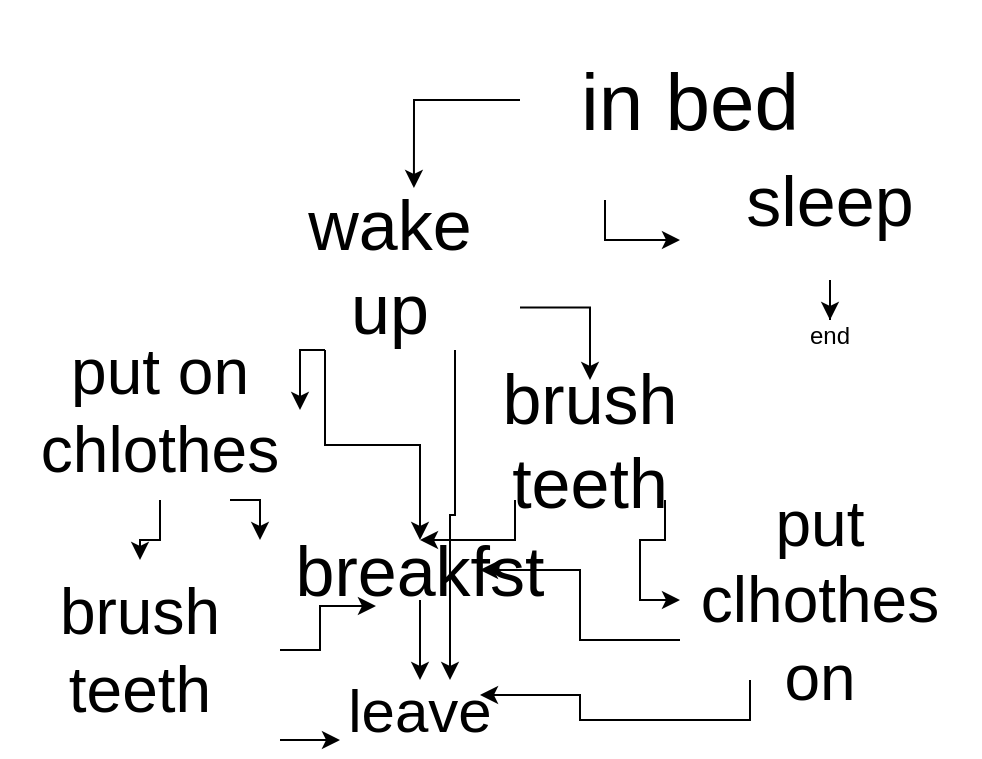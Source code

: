 <mxfile version="24.7.6">
  <diagram name="Page-1" id="m0DZLWlHnyMKIul-0TKN">
    <mxGraphModel dx="794" dy="480" grid="1" gridSize="10" guides="1" tooltips="1" connect="1" arrows="1" fold="1" page="1" pageScale="1" pageWidth="850" pageHeight="1100" math="0" shadow="0">
      <root>
        <mxCell id="0" />
        <mxCell id="1" parent="0" />
        <mxCell id="gr7833agiIxg7N07GOif-3" style="edgeStyle=orthogonalEdgeStyle;rounded=0;orthogonalLoop=1;jettySize=auto;html=1;exitX=0.25;exitY=1;exitDx=0;exitDy=0;entryX=0;entryY=0.75;entryDx=0;entryDy=0;" edge="1" parent="1" source="gr7833agiIxg7N07GOif-1" target="gr7833agiIxg7N07GOif-2">
          <mxGeometry relative="1" as="geometry" />
        </mxCell>
        <mxCell id="gr7833agiIxg7N07GOif-1" value="&lt;font style=&quot;font-size: 40px;&quot;&gt;in bed&lt;/font&gt;" style="text;html=1;align=center;verticalAlign=middle;whiteSpace=wrap;rounded=0;" vertex="1" parent="1">
          <mxGeometry x="300" y="10" width="170" height="100" as="geometry" />
        </mxCell>
        <mxCell id="gr7833agiIxg7N07GOif-20" style="edgeStyle=orthogonalEdgeStyle;rounded=0;orthogonalLoop=1;jettySize=auto;html=1;exitX=0.5;exitY=1;exitDx=0;exitDy=0;" edge="1" parent="1" source="gr7833agiIxg7N07GOif-2" target="gr7833agiIxg7N07GOif-19">
          <mxGeometry relative="1" as="geometry" />
        </mxCell>
        <mxCell id="gr7833agiIxg7N07GOif-2" value="&lt;font style=&quot;font-size: 35px;&quot;&gt;sleep&lt;/font&gt;" style="text;html=1;align=center;verticalAlign=middle;whiteSpace=wrap;rounded=0;" vertex="1" parent="1">
          <mxGeometry x="380" y="70" width="150" height="80" as="geometry" />
        </mxCell>
        <mxCell id="gr7833agiIxg7N07GOif-7" style="edgeStyle=orthogonalEdgeStyle;rounded=0;orthogonalLoop=1;jettySize=auto;html=1;exitX=0.25;exitY=1;exitDx=0;exitDy=0;entryX=1;entryY=0.5;entryDx=0;entryDy=0;" edge="1" parent="1" source="gr7833agiIxg7N07GOif-4" target="gr7833agiIxg7N07GOif-6">
          <mxGeometry relative="1" as="geometry" />
        </mxCell>
        <mxCell id="gr7833agiIxg7N07GOif-17" style="edgeStyle=orthogonalEdgeStyle;rounded=0;orthogonalLoop=1;jettySize=auto;html=1;exitX=0.25;exitY=1;exitDx=0;exitDy=0;entryX=0.5;entryY=0;entryDx=0;entryDy=0;" edge="1" parent="1" source="gr7833agiIxg7N07GOif-4" target="gr7833agiIxg7N07GOif-16">
          <mxGeometry relative="1" as="geometry" />
        </mxCell>
        <mxCell id="gr7833agiIxg7N07GOif-30" style="edgeStyle=orthogonalEdgeStyle;rounded=0;orthogonalLoop=1;jettySize=auto;html=1;exitX=0.75;exitY=1;exitDx=0;exitDy=0;entryX=0.75;entryY=0;entryDx=0;entryDy=0;" edge="1" parent="1" source="gr7833agiIxg7N07GOif-4" target="gr7833agiIxg7N07GOif-21">
          <mxGeometry relative="1" as="geometry" />
        </mxCell>
        <mxCell id="gr7833agiIxg7N07GOif-31" style="edgeStyle=orthogonalEdgeStyle;rounded=0;orthogonalLoop=1;jettySize=auto;html=1;exitX=1;exitY=0.75;exitDx=0;exitDy=0;entryX=0.5;entryY=0;entryDx=0;entryDy=0;" edge="1" parent="1" source="gr7833agiIxg7N07GOif-4" target="gr7833agiIxg7N07GOif-8">
          <mxGeometry relative="1" as="geometry" />
        </mxCell>
        <mxCell id="gr7833agiIxg7N07GOif-4" value="&lt;font style=&quot;font-size: 35px;&quot;&gt;wake up&lt;/font&gt;" style="text;html=1;align=center;verticalAlign=middle;whiteSpace=wrap;rounded=0;" vertex="1" parent="1">
          <mxGeometry x="170" y="100" width="130" height="85" as="geometry" />
        </mxCell>
        <mxCell id="gr7833agiIxg7N07GOif-18" style="edgeStyle=orthogonalEdgeStyle;rounded=0;orthogonalLoop=1;jettySize=auto;html=1;exitX=0.5;exitY=1;exitDx=0;exitDy=0;" edge="1" parent="1" source="gr7833agiIxg7N07GOif-6" target="gr7833agiIxg7N07GOif-13">
          <mxGeometry relative="1" as="geometry" />
        </mxCell>
        <mxCell id="gr7833agiIxg7N07GOif-22" style="edgeStyle=orthogonalEdgeStyle;rounded=0;orthogonalLoop=1;jettySize=auto;html=1;exitX=0.75;exitY=1;exitDx=0;exitDy=0;" edge="1" parent="1" source="gr7833agiIxg7N07GOif-6">
          <mxGeometry relative="1" as="geometry">
            <mxPoint x="170" y="280" as="targetPoint" />
          </mxGeometry>
        </mxCell>
        <mxCell id="gr7833agiIxg7N07GOif-6" value="&lt;font style=&quot;font-size: 32px;&quot;&gt;put on chlothes&lt;/font&gt;" style="text;html=1;align=center;verticalAlign=middle;whiteSpace=wrap;rounded=0;" vertex="1" parent="1">
          <mxGeometry x="50" y="170" width="140" height="90" as="geometry" />
        </mxCell>
        <mxCell id="gr7833agiIxg7N07GOif-12" style="edgeStyle=orthogonalEdgeStyle;rounded=0;orthogonalLoop=1;jettySize=auto;html=1;exitX=0.75;exitY=1;exitDx=0;exitDy=0;entryX=0;entryY=0.5;entryDx=0;entryDy=0;" edge="1" parent="1" source="gr7833agiIxg7N07GOif-8" target="gr7833agiIxg7N07GOif-11">
          <mxGeometry relative="1" as="geometry" />
        </mxCell>
        <mxCell id="gr7833agiIxg7N07GOif-23" style="edgeStyle=orthogonalEdgeStyle;rounded=0;orthogonalLoop=1;jettySize=auto;html=1;exitX=0.25;exitY=1;exitDx=0;exitDy=0;" edge="1" parent="1" source="gr7833agiIxg7N07GOif-8" target="gr7833agiIxg7N07GOif-16">
          <mxGeometry relative="1" as="geometry" />
        </mxCell>
        <mxCell id="gr7833agiIxg7N07GOif-8" value="&lt;font style=&quot;font-size: 35px;&quot;&gt;brush teeth&lt;/font&gt;" style="text;html=1;align=center;verticalAlign=middle;whiteSpace=wrap;rounded=0;" vertex="1" parent="1">
          <mxGeometry x="260" y="200" width="150" height="60" as="geometry" />
        </mxCell>
        <mxCell id="gr7833agiIxg7N07GOif-24" style="edgeStyle=orthogonalEdgeStyle;rounded=0;orthogonalLoop=1;jettySize=auto;html=1;exitX=0;exitY=0.75;exitDx=0;exitDy=0;" edge="1" parent="1" source="gr7833agiIxg7N07GOif-11" target="gr7833agiIxg7N07GOif-16">
          <mxGeometry relative="1" as="geometry" />
        </mxCell>
        <mxCell id="gr7833agiIxg7N07GOif-27" style="edgeStyle=orthogonalEdgeStyle;rounded=0;orthogonalLoop=1;jettySize=auto;html=1;exitX=0.25;exitY=1;exitDx=0;exitDy=0;entryX=1;entryY=0.25;entryDx=0;entryDy=0;" edge="1" parent="1" source="gr7833agiIxg7N07GOif-11" target="gr7833agiIxg7N07GOif-21">
          <mxGeometry relative="1" as="geometry" />
        </mxCell>
        <mxCell id="gr7833agiIxg7N07GOif-11" value="&lt;font style=&quot;font-size: 32px;&quot;&gt;put clhothes on &lt;/font&gt;" style="text;html=1;align=center;verticalAlign=middle;whiteSpace=wrap;rounded=0;" vertex="1" parent="1">
          <mxGeometry x="380" y="270" width="140" height="80" as="geometry" />
        </mxCell>
        <mxCell id="gr7833agiIxg7N07GOif-26" style="edgeStyle=orthogonalEdgeStyle;rounded=0;orthogonalLoop=1;jettySize=auto;html=1;exitX=1;exitY=1;exitDx=0;exitDy=0;" edge="1" parent="1" source="gr7833agiIxg7N07GOif-13">
          <mxGeometry relative="1" as="geometry">
            <mxPoint x="210" y="380" as="targetPoint" />
          </mxGeometry>
        </mxCell>
        <mxCell id="gr7833agiIxg7N07GOif-13" value="&lt;font style=&quot;font-size: 32px;&quot;&gt;brush teeth&lt;/font&gt;" style="text;html=1;align=center;verticalAlign=middle;whiteSpace=wrap;rounded=0;" vertex="1" parent="1">
          <mxGeometry x="40" y="290" width="140" height="90" as="geometry" />
        </mxCell>
        <mxCell id="gr7833agiIxg7N07GOif-28" style="edgeStyle=orthogonalEdgeStyle;rounded=0;orthogonalLoop=1;jettySize=auto;html=1;exitX=0.5;exitY=1;exitDx=0;exitDy=0;" edge="1" parent="1" source="gr7833agiIxg7N07GOif-16" target="gr7833agiIxg7N07GOif-21">
          <mxGeometry relative="1" as="geometry" />
        </mxCell>
        <mxCell id="gr7833agiIxg7N07GOif-16" value="&lt;font style=&quot;font-size: 35px;&quot;&gt;breakfst&lt;/font&gt;" style="text;html=1;align=center;verticalAlign=middle;whiteSpace=wrap;rounded=0;" vertex="1" parent="1">
          <mxGeometry x="220" y="280" width="60" height="30" as="geometry" />
        </mxCell>
        <mxCell id="gr7833agiIxg7N07GOif-19" value="&lt;div&gt;end&lt;/div&gt;&lt;div&gt;&lt;br&gt;&lt;/div&gt;" style="text;html=1;align=center;verticalAlign=middle;whiteSpace=wrap;rounded=0;" vertex="1" parent="1">
          <mxGeometry x="425" y="170" width="60" height="30" as="geometry" />
        </mxCell>
        <mxCell id="gr7833agiIxg7N07GOif-21" value="&lt;font style=&quot;font-size: 30px;&quot;&gt;leave&lt;/font&gt;" style="text;html=1;align=center;verticalAlign=middle;whiteSpace=wrap;rounded=0;" vertex="1" parent="1">
          <mxGeometry x="220" y="350" width="60" height="30" as="geometry" />
        </mxCell>
        <mxCell id="gr7833agiIxg7N07GOif-25" style="edgeStyle=orthogonalEdgeStyle;rounded=0;orthogonalLoop=1;jettySize=auto;html=1;exitX=1;exitY=0.5;exitDx=0;exitDy=0;entryX=0.133;entryY=1.1;entryDx=0;entryDy=0;entryPerimeter=0;" edge="1" parent="1" source="gr7833agiIxg7N07GOif-13" target="gr7833agiIxg7N07GOif-16">
          <mxGeometry relative="1" as="geometry" />
        </mxCell>
        <mxCell id="gr7833agiIxg7N07GOif-29" style="edgeStyle=orthogonalEdgeStyle;rounded=0;orthogonalLoop=1;jettySize=auto;html=1;exitX=0;exitY=0.5;exitDx=0;exitDy=0;entryX=0.592;entryY=0.047;entryDx=0;entryDy=0;entryPerimeter=0;" edge="1" parent="1" source="gr7833agiIxg7N07GOif-1" target="gr7833agiIxg7N07GOif-4">
          <mxGeometry relative="1" as="geometry" />
        </mxCell>
      </root>
    </mxGraphModel>
  </diagram>
</mxfile>
